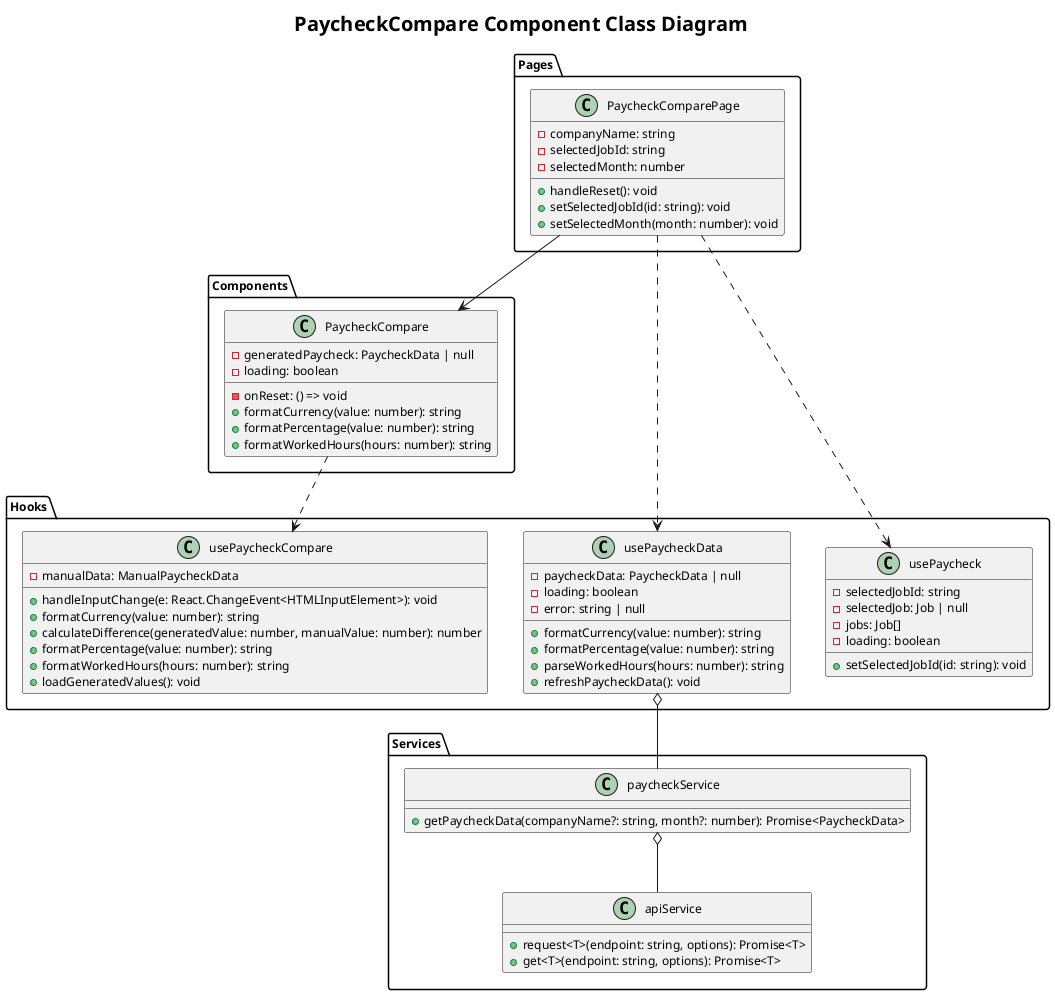 @startuml PaycheckCompare Component Class Diagram

!define FONT_SIZE 12
!define TITLE_SIZE 20
skinparam defaultFontSize $FONT_SIZE
skinparam titleFontSize $TITLE_SIZE
skinparam classFontSize $FONT_SIZE

title "PaycheckCompare Component Class Diagram"

' Define main components for PaycheckCompare
package "Pages" {
  class PaycheckComparePage {
    - companyName: string
    - selectedJobId: string
    - selectedMonth: number
    + handleReset(): void
    + setSelectedJobId(id: string): void
    + setSelectedMonth(month: number): void
  }
}

package "Components" {
  class PaycheckCompare {
    - generatedPaycheck: PaycheckData | null
    - onReset: () => void
    - loading: boolean
    + formatCurrency(value: number): string
    + formatPercentage(value: number): string
    + formatWorkedHours(hours: number): string
  }
}

package "Services" {
  class paycheckService {
    + getPaycheckData(companyName?: string, month?: number): Promise<PaycheckData>
  }
  
  class apiService {
    + request<T>(endpoint: string, options): Promise<T>
    + get<T>(endpoint: string, options): Promise<T>
  }
}

package "Hooks" {
  class usePaycheckCompare {
    - manualData: ManualPaycheckData
    + handleInputChange(e: React.ChangeEvent<HTMLInputElement>): void
    + formatCurrency(value: number): string
    + calculateDifference(generatedValue: number, manualValue: number): number
    + formatPercentage(value: number): string
    + formatWorkedHours(hours: number): string
    + loadGeneratedValues(): void
  }
  
  class usePaycheckData {
    - paycheckData: PaycheckData | null
    - loading: boolean
    - error: string | null
    + formatCurrency(value: number): string
    + formatPercentage(value: number): string
    + parseWorkedHours(hours: number): string
    + refreshPaycheckData(): void
  }
  
  class usePaycheck {
    - selectedJobId: string
    - selectedJob: Job | null
    - jobs: Job[]
    - loading: boolean
    + setSelectedJobId(id: string): void
  }
}

' Define relationships with proper UML notation
' Page to Component associations
PaycheckComparePage --> PaycheckCompare

' Component to Hook dependencies
PaycheckCompare ..> usePaycheckCompare

' Hook dependencies
PaycheckComparePage ..> usePaycheckData
PaycheckComparePage ..> usePaycheck

' Service dependencies
usePaycheckData o-- paycheckService
paycheckService o-- apiService

@enduml 